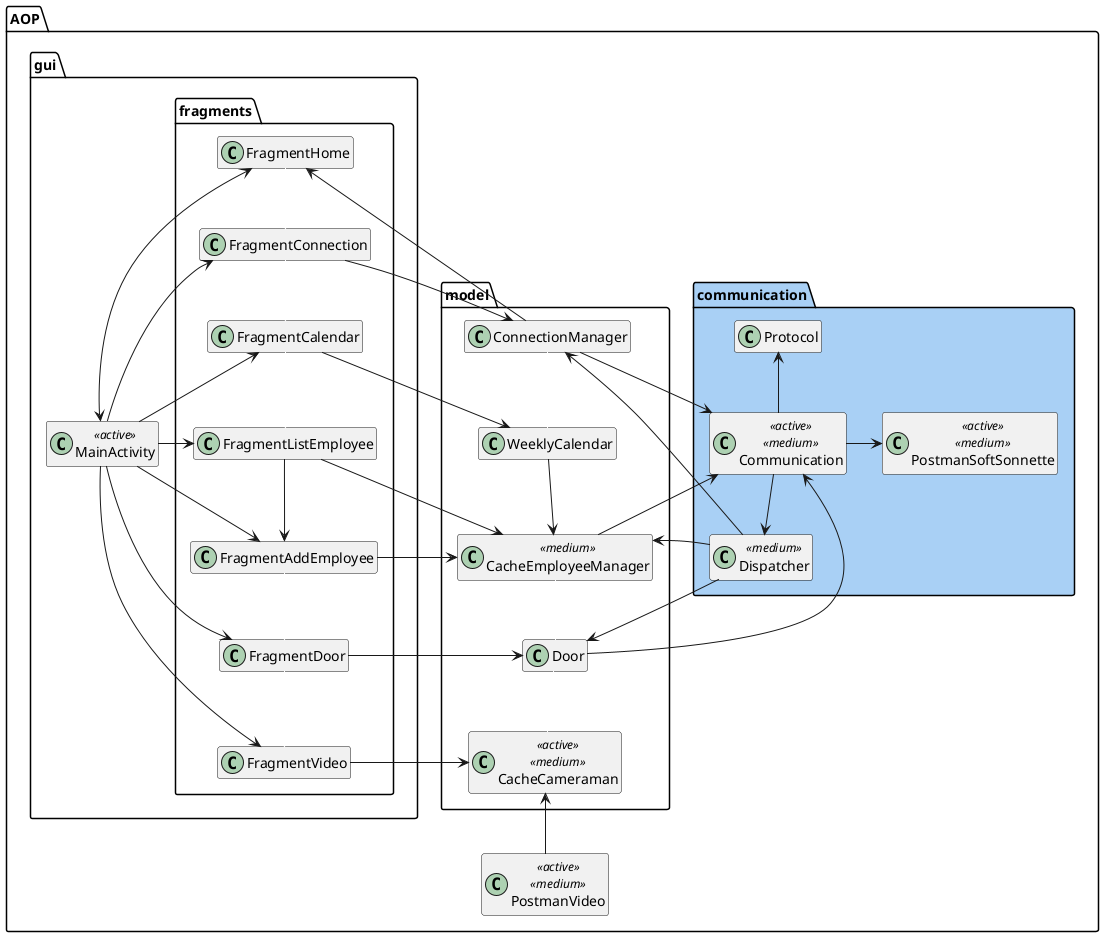 @startuml

hide fields
hide methods
skinparam classAttributeIconSize 0
skinparam shadowing false

allowmixing

package AOP
{
    package gui 
    {
        class MainActivity <<active>>

        package fragments
        {
            class FragmentCalendar
            class FragmentDoor
            class FragmentVideo
            class FragmentListEmployee
            class FragmentAddEmployee
            class FragmentConnection
            class FragmentHome
        }
    }

    package communication #A9D0F5
    {
        class Communication <<active>> <<medium>>
        class Protocol
        class Dispatcher <<medium>>
        class PostmanSoftSonnette <<active>> <<medium>>
    }
    class PostmanVideo <<active>> <<medium>> 

    package model
    {
        class CacheEmployeeManager <<medium>> 
        class WeeklyCalendar
        class ConnectionManager
        class CacheCameraman <<active>>  <<medium>> 
        class Door
    }
}

Communication -up-> Protocol
Communication -down-> Dispatcher
Communication -right-> PostmanSoftSonnette

Communication <-right- CacheEmployeeManager
Communication <-right- Door
Communication <-right- ConnectionManager

CacheEmployeeManager <-left- Dispatcher
ConnectionManager <-right- Dispatcher
Door <-right- Dispatcher

WeeklyCalendar -down-> CacheEmployeeManager

CacheCameraman <-down- PostmanVideo

FragmentConnection -right-> ConnectionManager
FragmentCalendar -right-> WeeklyCalendar
FragmentListEmployee -right-> CacheEmployeeManager
FragmentAddEmployee -right-> CacheEmployeeManager
FragmentDoor -right-> Door
FragmentVideo -right-> CacheCameraman
FragmentListEmployee -down-> FragmentAddEmployee

MainActivity <-up-> FragmentHome
MainActivity -up-> FragmentConnection
MainActivity -up-> FragmentCalendar
MainActivity -right-> FragmentListEmployee
MainActivity -down-> FragmentAddEmployee
MainActivity -down-> FragmentDoor
MainActivity -down-> FragmentVideo

ConnectionManager --> FragmentHome

FragmentHome -[#ffffff]down-> FragmentConnection
FragmentConnection -[#ffffff]down-> FragmentCalendar
FragmentCalendar -[#ffffff]down-> FragmentListEmployee
'FragmentListEmployee -[#transparent]down-> FragmentAddEmployee
FragmentAddEmployee -[#ffffff]down-> FragmentDoor
FragmentDoor -[#ffffff]down-> FragmentVideo
ConnectionManager -[#ffffff]down- WeeklyCalendar
'WeeklyCalendar -[#transparent]down- CacheEmployeeManager
CacheEmployeeManager -[#ffffff]down- Door
Door -[#ffffff]down- CacheCameraman

@enduml
